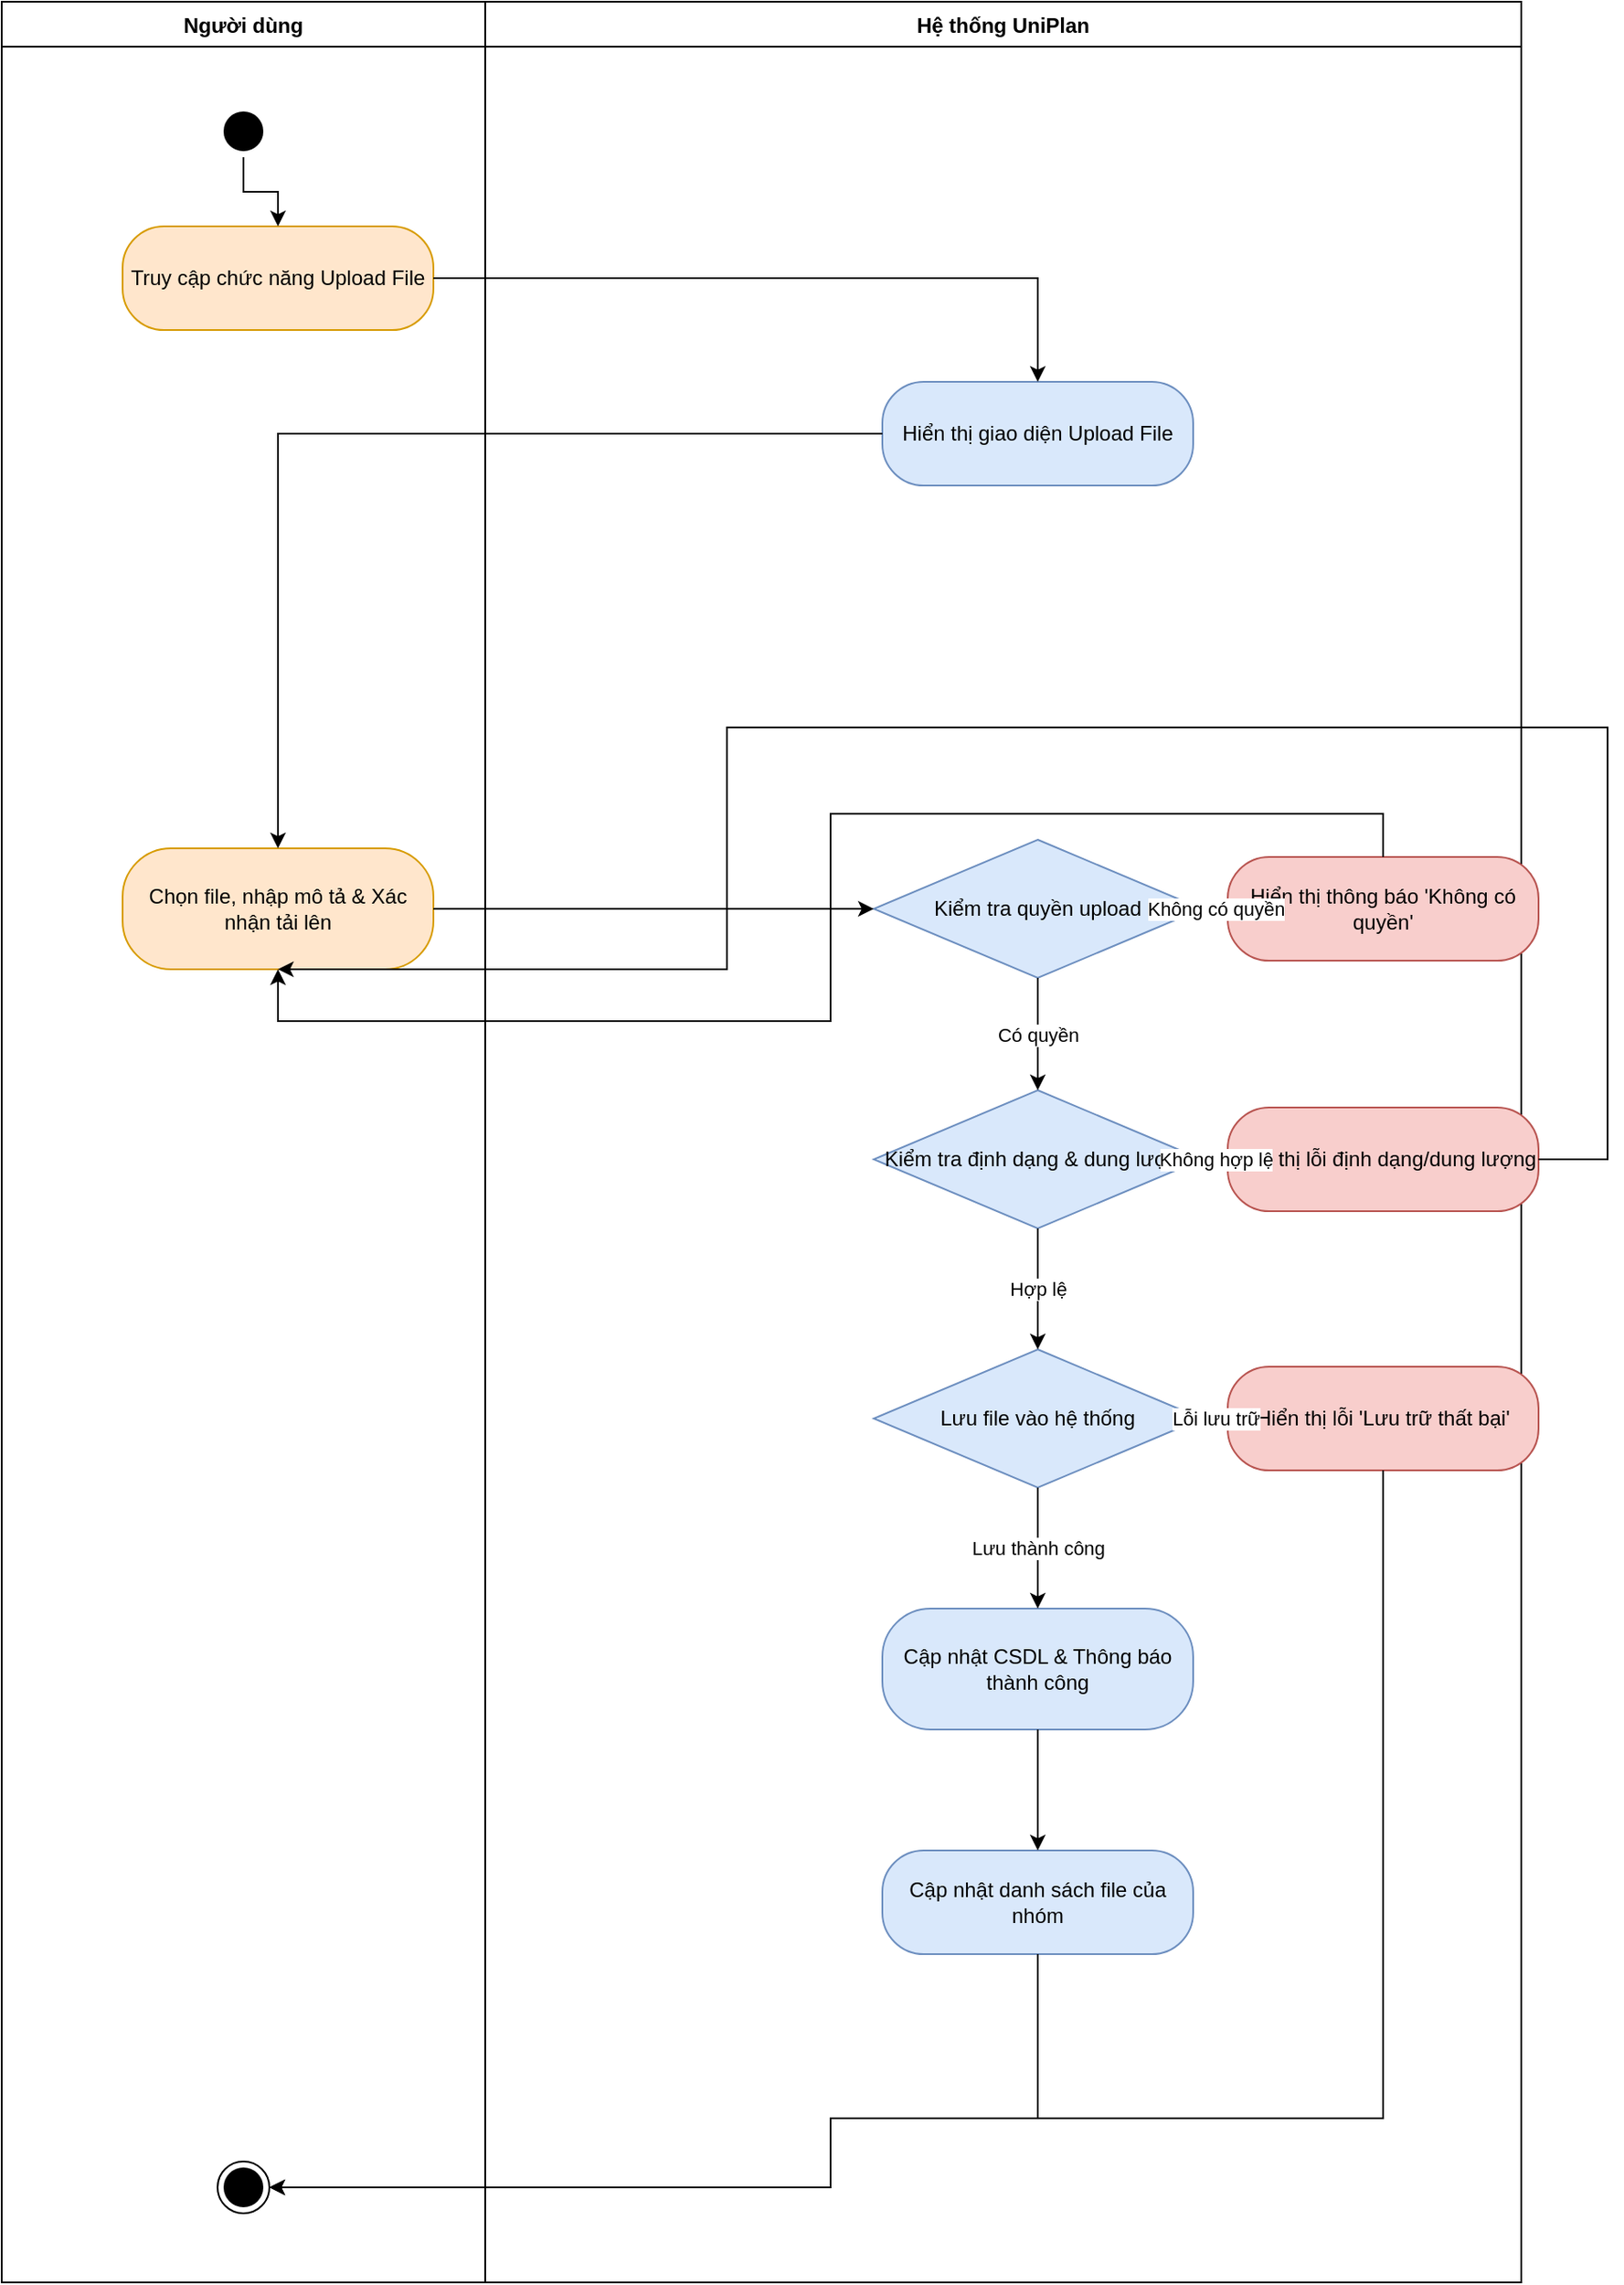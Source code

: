 <mxfile version="27.2.0">
  <diagram name="Trang-1" id="mN_oPqR2clKj8hGf9dE3">
    <mxGraphModel dx="1138" dy="408" grid="1" gridSize="10" guides="1" tooltips="1" connect="1" arrows="1" fold="1" page="1" pageScale="1" pageWidth="1169" pageHeight="1400" math="0" shadow="0">
      <root>
        <mxCell id="0" />
        <mxCell id="1" parent="0" />
        <mxCell id="2" value="Người dùng" style="swimlane;fontStyle=1;align=center;verticalAlign=top;childLayout=stackLayout;horizontal=1;startSize=26;horizontalStack=0;resizeParent=1;resizeParentMax=0;resizeLast=0;collapsible=1;marginBottom=0;whiteSpace=wrap;html=1;fontFamily=Arial;fontSize=12;" parent="1" vertex="1">
          <mxGeometry x="40" y="40" width="280" height="1320" as="geometry" />
        </mxCell>
        <mxCell id="3" value="" style="ellipse;html=1;shape=startState;fillColor=#000000;strokeColor=#000000;" parent="2" vertex="1">
          <mxGeometry x="125" y="60" width="30" height="30" as="geometry" />
        </mxCell>
        <mxCell id="4" value="Truy cập chức năng Upload File" style="rounded=1;whiteSpace=wrap;html=1;arcSize=40;fillColor=#FFE6CC;strokeColor=#D79B00;verticalAlign=middle;fontFamily=Arial;fontSize=12;" parent="2" vertex="1">
          <mxGeometry x="70" y="130" width="180" height="60" as="geometry" />
        </mxCell>
        <mxCell id="5" value="Chọn file, nhập mô tả &amp;amp; Xác nhận tải lên" style="rounded=1;whiteSpace=wrap;html=1;arcSize=40;fillColor=#FFE6CC;strokeColor=#D79B00;verticalAlign=middle;fontFamily=Arial;fontSize=12;" parent="2" vertex="1">
          <mxGeometry x="70" y="490" width="180" height="70" as="geometry" />
        </mxCell>
        <mxCell id="6" value="" style="ellipse;html=1;shape=endState;fillColor=#000000;strokeColor=#000000;" parent="2" vertex="1">
          <mxGeometry x="125" y="1250" width="30" height="30" as="geometry" />
        </mxCell>
        <mxCell id="7" value="Hệ thống UniPlan" style="swimlane;fontStyle=1;align=center;verticalAlign=top;childLayout=stackLayout;horizontal=1;startSize=26;horizontalStack=0;resizeParent=1;resizeParentMax=0;resizeLast=0;collapsible=1;marginBottom=0;whiteSpace=wrap;html=1;fontFamily=Arial;fontSize=12;" parent="1" vertex="1">
          <mxGeometry x="320" y="40" width="600" height="1320" as="geometry" />
        </mxCell>
        <mxCell id="8" value="Hiển thị giao diện Upload File" style="rounded=1;whiteSpace=wrap;html=1;arcSize=40;fillColor=#D9E8FB;strokeColor=#6C8EBF;verticalAlign=middle;fontFamily=Arial;fontSize=12;" parent="7" vertex="1">
          <mxGeometry x="230" y="220" width="180" height="60" as="geometry" />
        </mxCell>
        <mxCell id="9" value="Kiểm tra quyền upload" style="rhombus;whiteSpace=wrap;html=1;fillColor=#D9E8FB;strokeColor=#6C8EBF;verticalAlign=middle;fontFamily=Arial;fontSize=12;" parent="7" vertex="1">
          <mxGeometry x="225" y="485" width="190" height="80" as="geometry" />
        </mxCell>
        <mxCell id="10" value="Kiểm tra định dạng &amp;amp; dung lượng" style="rhombus;whiteSpace=wrap;html=1;fillColor=#D9E8FB;strokeColor=#6C8EBF;verticalAlign=middle;fontFamily=Arial;fontSize=12;" parent="7" vertex="1">
          <mxGeometry x="225" y="630" width="190" height="80" as="geometry" />
        </mxCell>
        <mxCell id="11" value="Lưu file vào hệ thống" style="rhombus;whiteSpace=wrap;html=1;fillColor=#D9E8FB;strokeColor=#6C8EBF;verticalAlign=middle;fontFamily=Arial;fontSize=12;" parent="7" vertex="1">
          <mxGeometry x="225" y="780" width="190" height="80" as="geometry" />
        </mxCell>
        <mxCell id="12" value="Cập nhật CSDL &amp;amp; Thông báo thành công" style="rounded=1;whiteSpace=wrap;html=1;arcSize=40;fillColor=#D9E8FB;strokeColor=#6C8EBF;verticalAlign=middle;fontFamily=Arial;fontSize=12;" parent="7" vertex="1">
          <mxGeometry x="230" y="930" width="180" height="70" as="geometry" />
        </mxCell>
        <mxCell id="13" value="Cập nhật danh sách file của nhóm" style="rounded=1;whiteSpace=wrap;html=1;arcSize=40;fillColor=#D9E8FB;strokeColor=#6C8EBF;verticalAlign=middle;fontFamily=Arial;fontSize=12;" parent="7" vertex="1">
          <mxGeometry x="230" y="1070" width="180" height="60" as="geometry" />
        </mxCell>
        <mxCell id="14" value="Hiển thị thông báo &#39;Không có quyền&#39;" style="rounded=1;whiteSpace=wrap;html=1;arcSize=40;fillColor=#F8CECC;strokeColor=#B85450;verticalAlign=middle;fontFamily=Arial;fontSize=12;" parent="7" vertex="1">
          <mxGeometry x="430" y="495" width="180" height="60" as="geometry" />
        </mxCell>
        <mxCell id="15" value="Hiển thị lỗi định dạng/dung lượng" style="rounded=1;whiteSpace=wrap;html=1;arcSize=40;fillColor=#F8CECC;strokeColor=#B85450;verticalAlign=middle;fontFamily=Arial;fontSize=12;" parent="7" vertex="1">
          <mxGeometry x="430" y="640" width="180" height="60" as="geometry" />
        </mxCell>
        <mxCell id="16" value="Hiển thị lỗi &#39;Lưu trữ thất bại&#39;" style="rounded=1;whiteSpace=wrap;html=1;arcSize=40;fillColor=#F8CECC;strokeColor=#B85450;verticalAlign=middle;fontFamily=Arial;fontSize=12;" parent="7" vertex="1">
          <mxGeometry x="430" y="790" width="180" height="60" as="geometry" />
        </mxCell>
        <mxCell id="17" value="" style="edgeStyle=orthogonalEdgeStyle;endArrow=classic;html=1;rounded=0;" parent="1" source="3" target="4" edge="1">
          <mxGeometry width="50" height="50" relative="1" as="geometry">
            <mxPoint x="140" y="90" as="sourcePoint" />
            <mxPoint x="140" y="130" as="targetPoint" />
          </mxGeometry>
        </mxCell>
        <mxCell id="18" value="" style="edgeStyle=orthogonalEdgeStyle;endArrow=classic;html=1;rounded=0;" parent="1" source="4" target="8" edge="1">
          <mxGeometry width="50" height="50" relative="1" as="geometry">
            <mxPoint x="160" y="190" as="sourcePoint" />
            <mxPoint x="520" y="250" as="targetPoint" />
          </mxGeometry>
        </mxCell>
        <mxCell id="19" value="" style="edgeStyle=orthogonalEdgeStyle;endArrow=classic;html=1;rounded=0;" parent="1" source="8" target="5" edge="1">
          <mxGeometry width="50" height="50" relative="1" as="geometry">
            <mxPoint x="520" y="280" as="sourcePoint" />
            <mxPoint x="160" y="525" as="targetPoint" />
          </mxGeometry>
        </mxCell>
        <mxCell id="20" value="" style="edgeStyle=orthogonalEdgeStyle;endArrow=classic;html=1;rounded=0;" parent="1" source="5" target="9" edge="1">
          <mxGeometry width="50" height="50" relative="1" as="geometry">
            <mxPoint x="160" y="560" as="sourcePoint" />
            <mxPoint x="520" y="525" as="targetPoint" />
          </mxGeometry>
        </mxCell>
        <mxCell id="21" value="Có quyền" style="edgeStyle=orthogonalEdgeStyle;endArrow=classic;html=1;rounded=0;fontSize=11;labelBackgroundColor=#FFFFFF;" parent="1" source="9" target="10" edge="1">
          <mxGeometry width="50" height="50" relative="1" as="geometry">
            <mxPoint x="520" y="565" as="sourcePoint" />
            <mxPoint x="520" y="630" as="targetPoint" />
          </mxGeometry>
        </mxCell>
        <mxCell id="22" value="Không có quyền" style="edgeStyle=orthogonalEdgeStyle;endArrow=classic;html=1;rounded=0;fontSize=11;labelBackgroundColor=#FFFFFF;" parent="1" source="9" target="14" edge="1">
          <mxGeometry width="50" height="50" relative="1" as="geometry">
            <mxPoint x="415" y="525" as="sourcePoint" />
            <mxPoint x="430" y="525" as="targetPoint" />
          </mxGeometry>
        </mxCell>
        <mxCell id="23" value="" style="edgeStyle=orthogonalEdgeStyle;endArrow=classic;html=1;rounded=0;entryX=0.5;entryY=1;entryDx=0;entryDy=0;" parent="1" source="14" target="5" edge="1">
          <mxGeometry width="50" height="50" relative="1" as="geometry">
            <mxPoint x="520" y="555" as="sourcePoint" />
            <mxPoint x="160" y="560" as="targetPoint" />
            <Array as="points">
              <mxPoint x="840" y="510" />
              <mxPoint x="520" y="510" />
              <mxPoint x="520" y="630" />
              <mxPoint x="200" y="630" />
            </Array>
          </mxGeometry>
        </mxCell>
        <mxCell id="24" value="Hợp lệ" style="edgeStyle=orthogonalEdgeStyle;endArrow=classic;html=1;rounded=0;fontSize=11;labelBackgroundColor=#FFFFFF;" parent="1" source="10" target="11" edge="1">
          <mxGeometry width="50" height="50" relative="1" as="geometry">
            <mxPoint x="520" y="710" as="sourcePoint" />
            <mxPoint x="520" y="780" as="targetPoint" />
          </mxGeometry>
        </mxCell>
        <mxCell id="25" value="Không hợp lệ" style="edgeStyle=orthogonalEdgeStyle;endArrow=classic;html=1;rounded=0;fontSize=11;labelBackgroundColor=#FFFFFF;" parent="1" source="10" target="15" edge="1">
          <mxGeometry width="50" height="50" relative="1" as="geometry">
            <mxPoint x="415" y="670" as="sourcePoint" />
            <mxPoint x="430" y="670" as="targetPoint" />
          </mxGeometry>
        </mxCell>
        <mxCell id="26" value="" style="edgeStyle=orthogonalEdgeStyle;endArrow=classic;html=1;rounded=0;entryX=0.5;entryY=1;entryDx=0;entryDy=0;" parent="1" source="15" target="5" edge="1">
          <mxGeometry width="50" height="50" relative="1" as="geometry">
            <mxPoint x="520" y="700" as="sourcePoint" />
            <mxPoint x="160" y="560" as="targetPoint" />
            <Array as="points">
              <mxPoint x="970" y="710" />
              <mxPoint x="970" y="460" />
              <mxPoint x="460" y="460" />
              <mxPoint x="460" y="600" />
            </Array>
          </mxGeometry>
        </mxCell>
        <mxCell id="27" value="Lưu thành công" style="edgeStyle=orthogonalEdgeStyle;endArrow=classic;html=1;rounded=0;fontSize=11;labelBackgroundColor=#FFFFFF;" parent="1" source="11" target="12" edge="1">
          <mxGeometry width="50" height="50" relative="1" as="geometry">
            <mxPoint x="520" y="860" as="sourcePoint" />
            <mxPoint x="520" y="930" as="targetPoint" />
          </mxGeometry>
        </mxCell>
        <mxCell id="28" value="Lỗi lưu trữ" style="edgeStyle=orthogonalEdgeStyle;endArrow=classic;html=1;rounded=0;fontSize=11;labelBackgroundColor=#FFFFFF;" parent="1" source="11" target="16" edge="1">
          <mxGeometry width="50" height="50" relative="1" as="geometry">
            <mxPoint x="415" y="820" as="sourcePoint" />
            <mxPoint x="430" y="820" as="targetPoint" />
          </mxGeometry>
        </mxCell>
        <mxCell id="29" value="" style="edgeStyle=orthogonalEdgeStyle;endArrow=classic;html=1;rounded=0;" parent="1" source="12" target="13" edge="1">
          <mxGeometry width="50" height="50" relative="1" as="geometry">
            <mxPoint x="520" y="1000" as="sourcePoint" />
            <mxPoint x="520" y="1070" as="targetPoint" />
          </mxGeometry>
        </mxCell>
        <mxCell id="30" value="" style="edgeStyle=orthogonalEdgeStyle;endArrow=classic;html=1;rounded=0;" parent="1" source="13" target="6" edge="1">
          <mxGeometry width="50" height="50" relative="1" as="geometry">
            <mxPoint x="520" y="1130" as="sourcePoint" />
            <mxPoint x="140" y="1265" as="targetPoint" />
            <Array as="points">
              <mxPoint x="520" y="1265" />
            </Array>
          </mxGeometry>
        </mxCell>
        <mxCell id="31" value="" style="edgeStyle=orthogonalEdgeStyle;endArrow=classic;html=1;rounded=0;" parent="1" source="16" target="6" edge="1">
          <mxGeometry width="50" height="50" relative="1" as="geometry">
            <mxPoint x="520" y="850" as="sourcePoint" />
            <mxPoint x="140" y="1265" as="targetPoint" />
            <Array as="points">
              <mxPoint x="520" y="1265" />
            </Array>
          </mxGeometry>
        </mxCell>
      </root>
    </mxGraphModel>
  </diagram>
</mxfile>
